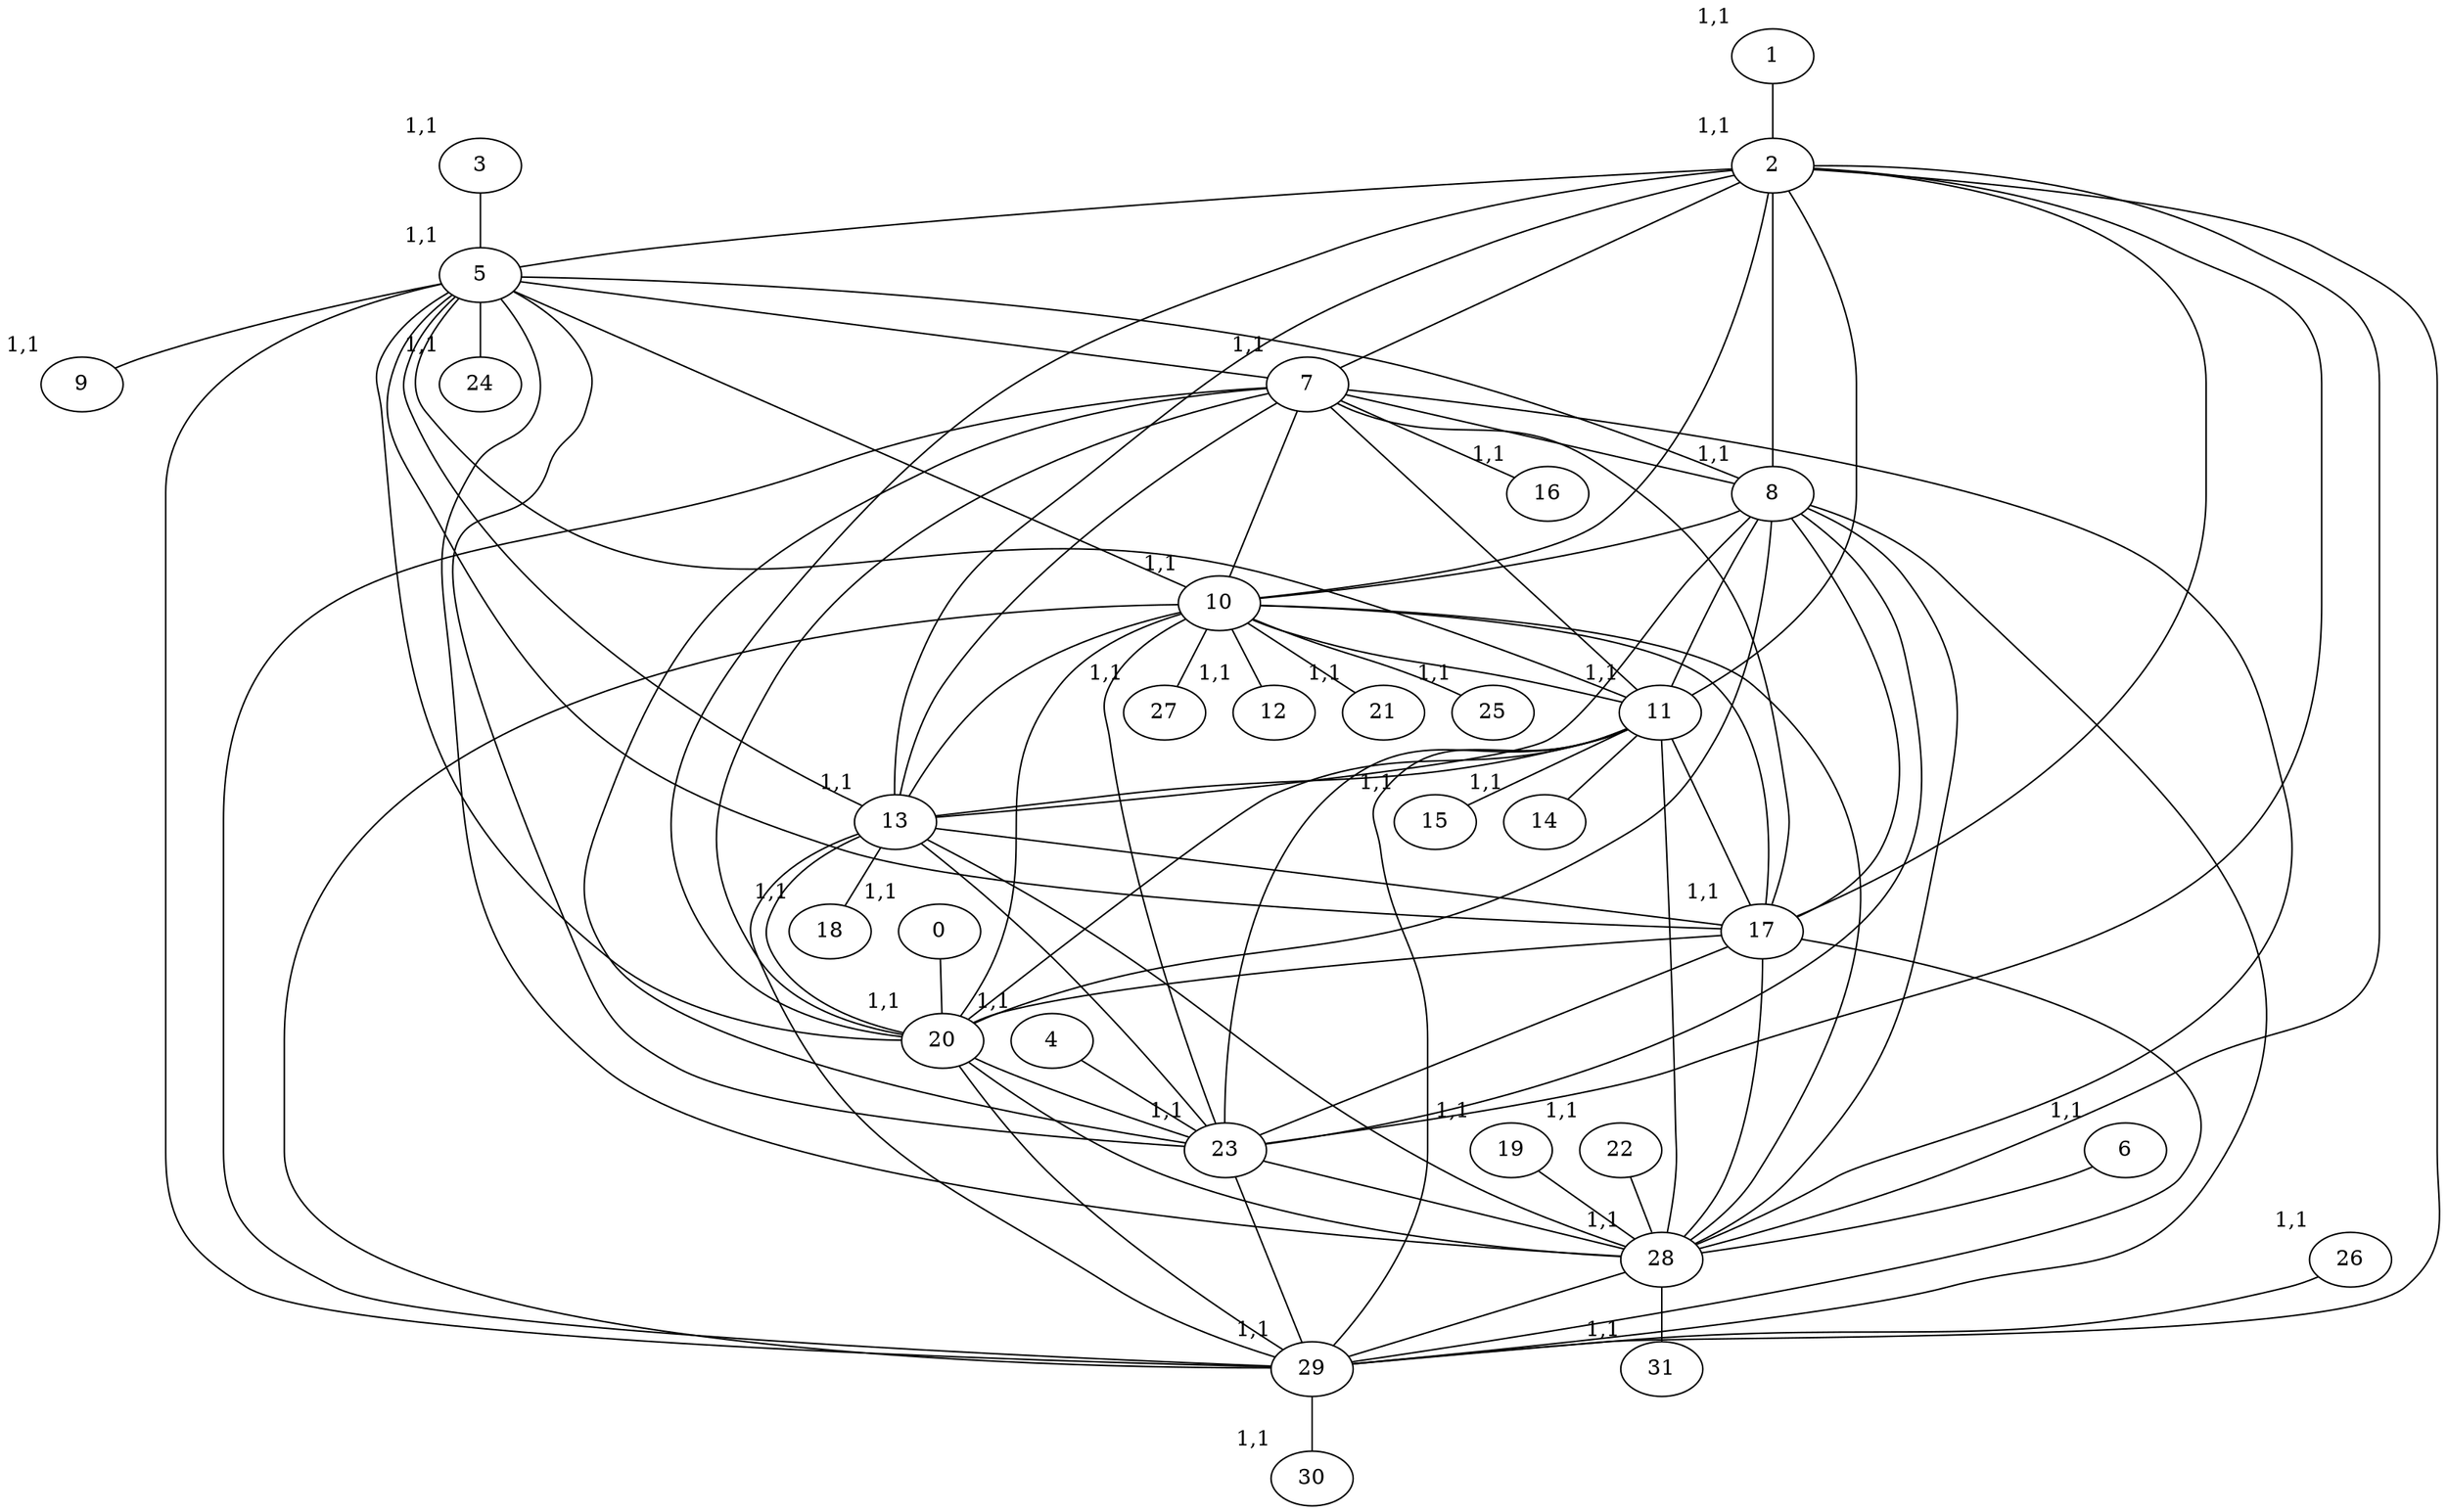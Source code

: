 graph G {
10 [xlabel="1,1"];
10 -- 23;
10 -- 11;
10 -- 20;
10 -- 17;
10 -- 28;
10 -- 29;
10 -- 13;
10 -- 27;
10 -- 12;
10 -- 21;
10 -- 25;
27 [xlabel="1,1"];
12 [xlabel="1,1"];
21 [xlabel="1,1"];
25 [xlabel="1,1"];
23 [xlabel="1,1"];
23 -- 28;
23 -- 29;
4 [xlabel="1,1"];
4 -- 23;
8 [xlabel="1,1"];
8 -- 10;
8 -- 23;
8 -- 11;
8 -- 20;
8 -- 17;
8 -- 28;
8 -- 29;
8 -- 13;
11 [xlabel="1,1"];
11 -- 23;
11 -- 20;
11 -- 17;
11 -- 28;
11 -- 29;
11 -- 13;
11 -- 15;
11 -- 14;
15 [xlabel="1,1"];
14 [xlabel="1,1"];
20 [xlabel="1,1"];
20 -- 23;
20 -- 28;
20 -- 29;
0 [xlabel="1,1"];
0 -- 20;
2 [xlabel="1,1"];
2 -- 10;
2 -- 23;
2 -- 8;
2 -- 11;
2 -- 20;
2 -- 17;
2 -- 5;
2 -- 7;
2 -- 28;
2 -- 29;
2 -- 13;
1 [xlabel="1,1"];
1 -- 2;
17 [xlabel="1,1"];
17 -- 23;
17 -- 20;
17 -- 28;
17 -- 29;
5 [xlabel="1,1"];
5 -- 10;
5 -- 23;
5 -- 8;
5 -- 11;
5 -- 20;
5 -- 17;
5 -- 7;
5 -- 28;
5 -- 29;
5 -- 13;
5 -- 24;
5 -- 9;
3 [xlabel="1,1"];
3 -- 5;
24 [xlabel="1,1"];
9 [xlabel="1,1"];
7 [xlabel="1,1"];
7 -- 10;
7 -- 23;
7 -- 8;
7 -- 11;
7 -- 20;
7 -- 17;
7 -- 28;
7 -- 29;
7 -- 13;
7 -- 16;
16 [xlabel="1,1"];
28 [xlabel="1,1"];
28 -- 29;
28 -- 31;
6 [xlabel="1,1"];
6 -- 28;
31 [xlabel="1,1"];
19 [xlabel="1,1"];
19 -- 28;
22 [xlabel="1,1"];
22 -- 28;
29 [xlabel="1,1"];
29 -- 30;
26 [xlabel="1,1"];
26 -- 29;
30 [xlabel="1,1"];
13 [xlabel="1,1"];
13 -- 23;
13 -- 20;
13 -- 17;
13 -- 28;
13 -- 29;
13 -- 18;
18 [xlabel="1,1"];
}